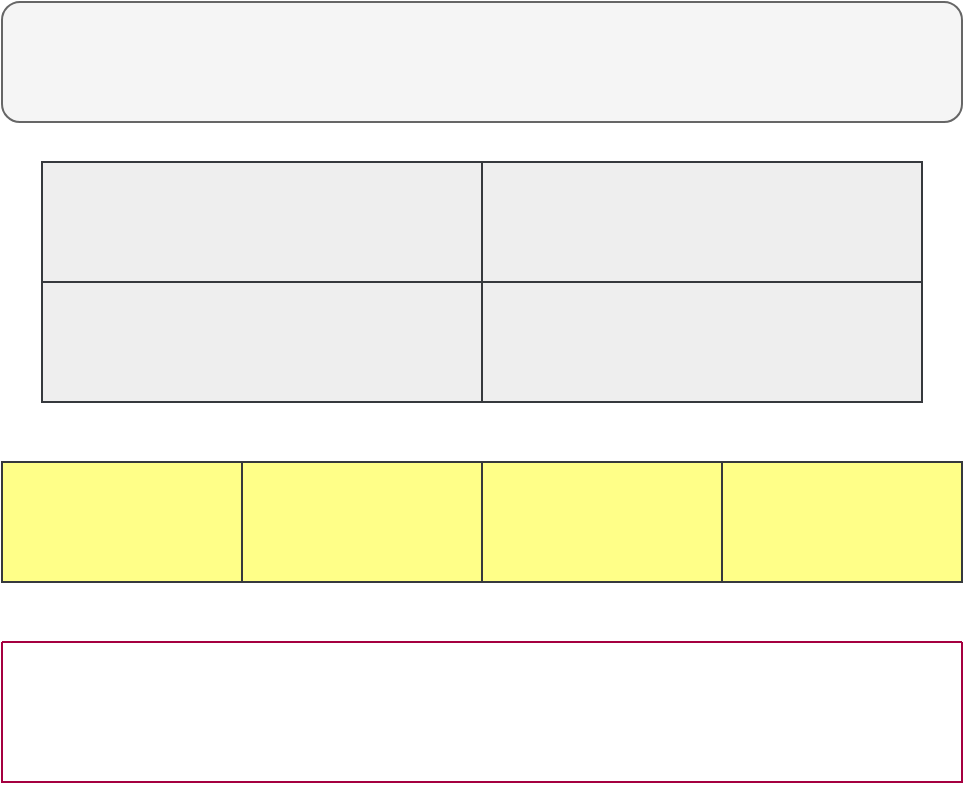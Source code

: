 <mxfile version="16.0.0" type="device"><diagram id="lOb6xlLVBfvfvNi__7P9" name="Page-1"><mxGraphModel dx="671" dy="728" grid="1" gridSize="10" guides="1" tooltips="1" connect="1" arrows="1" fold="1" page="1" pageScale="1" pageWidth="827" pageHeight="1169" math="0" shadow="0"><root><mxCell id="0"/><mxCell id="1" parent="0"/><mxCell id="D94jKxBIvZqnLAGK8UGf-1" value="" style="rounded=0;whiteSpace=wrap;html=1;fillColor=#eeeeee;strokeColor=#36393d;" vertex="1" parent="1"><mxGeometry x="110" y="100" width="220" height="60" as="geometry"/></mxCell><mxCell id="D94jKxBIvZqnLAGK8UGf-3" value="" style="rounded=0;whiteSpace=wrap;html=1;fillColor=#eeeeee;strokeColor=#36393d;" vertex="1" parent="1"><mxGeometry x="330" y="100" width="220" height="60" as="geometry"/></mxCell><mxCell id="D94jKxBIvZqnLAGK8UGf-4" value="" style="rounded=0;whiteSpace=wrap;html=1;fillColor=#eeeeee;strokeColor=#36393d;" vertex="1" parent="1"><mxGeometry x="110" y="160" width="220" height="60" as="geometry"/></mxCell><mxCell id="D94jKxBIvZqnLAGK8UGf-5" value="" style="rounded=0;whiteSpace=wrap;html=1;fillColor=#eeeeee;strokeColor=#36393d;" vertex="1" parent="1"><mxGeometry x="330" y="160" width="220" height="60" as="geometry"/></mxCell><mxCell id="D94jKxBIvZqnLAGK8UGf-6" value="" style="rounded=1;whiteSpace=wrap;html=1;fillColor=#f5f5f5;fontColor=#333333;strokeColor=#666666;" vertex="1" parent="1"><mxGeometry x="90" y="20" width="480" height="60" as="geometry"/></mxCell><mxCell id="D94jKxBIvZqnLAGK8UGf-10" value="" style="swimlane;startSize=0;fillColor=#d80073;fontColor=#ffffff;strokeColor=#A50040;" vertex="1" parent="1"><mxGeometry x="90" y="340" width="480" height="70" as="geometry"><mxRectangle x="90" y="250" width="50" height="40" as="alternateBounds"/></mxGeometry></mxCell><mxCell id="D94jKxBIvZqnLAGK8UGf-11" value="" style="rounded=0;whiteSpace=wrap;html=1;fillColor=#ffff88;strokeColor=#36393d;" vertex="1" parent="1"><mxGeometry x="90" y="250" width="120" height="60" as="geometry"/></mxCell><mxCell id="D94jKxBIvZqnLAGK8UGf-12" value="" style="rounded=0;whiteSpace=wrap;html=1;fillColor=#ffff88;strokeColor=#36393d;" vertex="1" parent="1"><mxGeometry x="210" y="250" width="120" height="60" as="geometry"/></mxCell><mxCell id="D94jKxBIvZqnLAGK8UGf-13" value="" style="rounded=0;whiteSpace=wrap;html=1;fillColor=#ffff88;strokeColor=#36393d;" vertex="1" parent="1"><mxGeometry x="330" y="250" width="120" height="60" as="geometry"/></mxCell><mxCell id="D94jKxBIvZqnLAGK8UGf-14" value="" style="rounded=0;whiteSpace=wrap;html=1;fillColor=#ffff88;strokeColor=#36393d;" vertex="1" parent="1"><mxGeometry x="450" y="250" width="120" height="60" as="geometry"/></mxCell></root></mxGraphModel></diagram></mxfile>